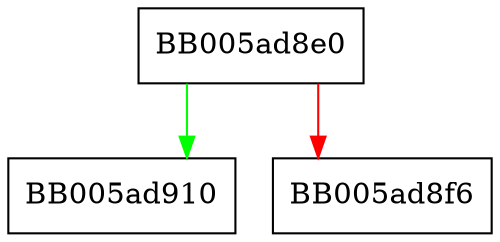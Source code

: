 digraph b64_callback_ctrl {
  node [shape="box"];
  graph [splines=ortho];
  BB005ad8e0 -> BB005ad910 [color="green"];
  BB005ad8e0 -> BB005ad8f6 [color="red"];
}